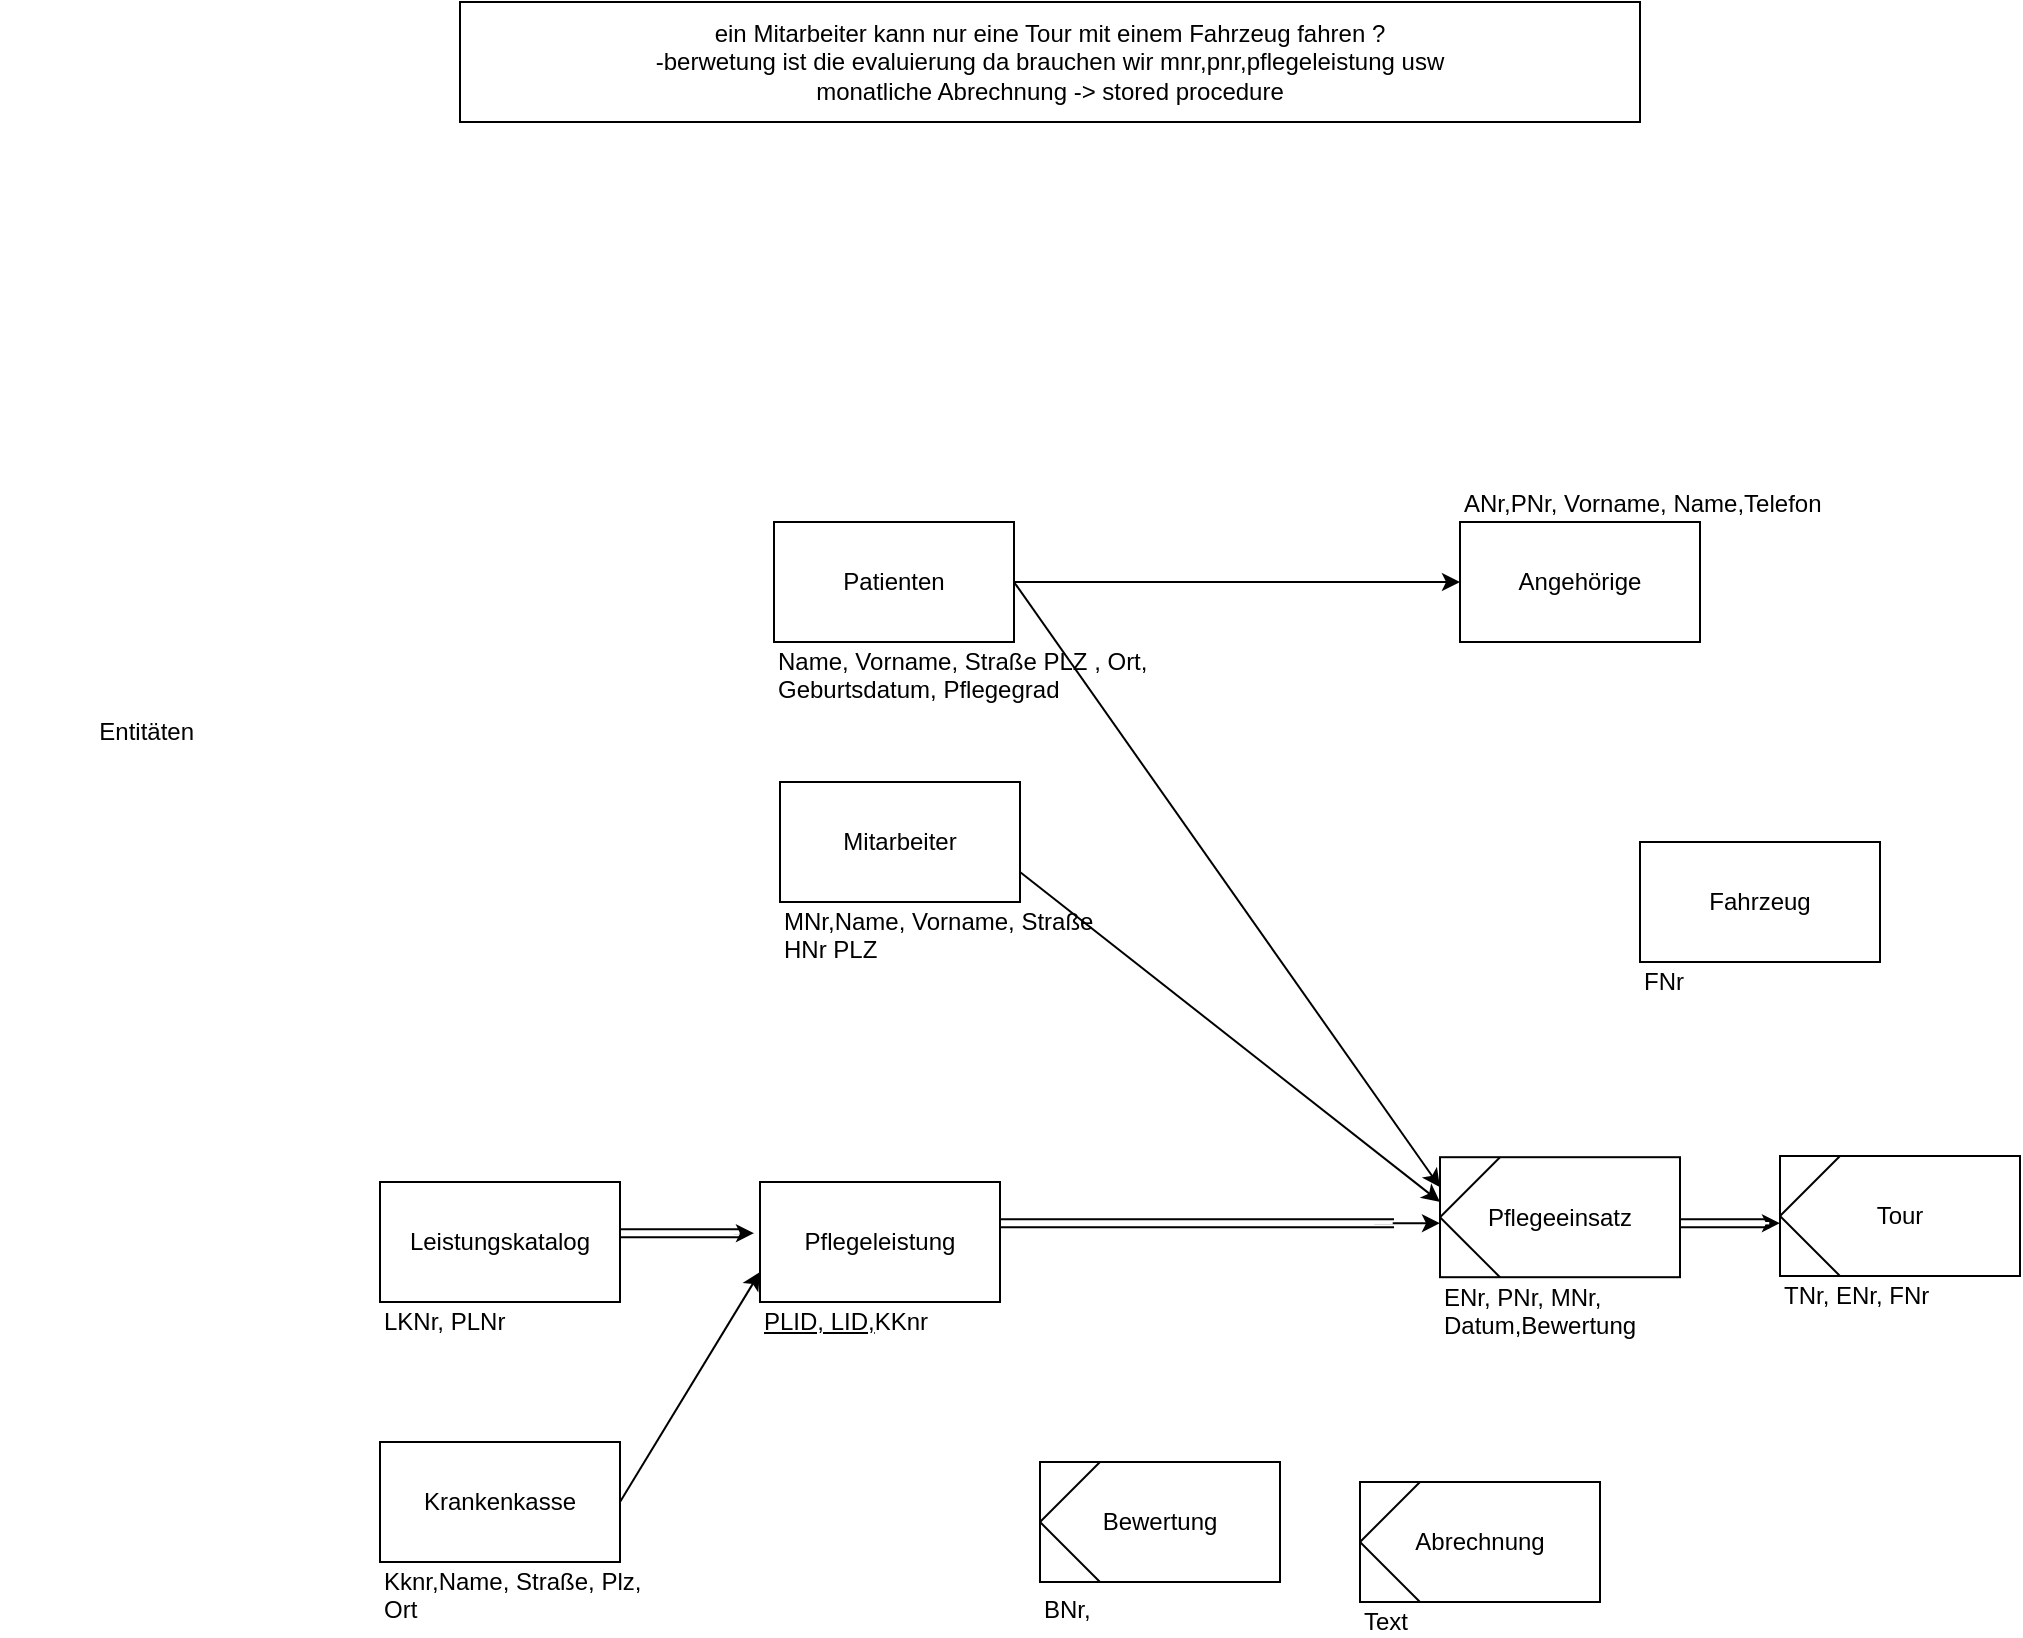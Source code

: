 <mxfile version="26.0.11">
  <diagram name="Seite-1" id="dNr5ux-90QmT47WJlTOg">
    <mxGraphModel dx="2069" dy="1880" grid="1" gridSize="10" guides="1" tooltips="1" connect="1" arrows="1" fold="1" page="1" pageScale="1" pageWidth="827" pageHeight="1169" math="0" shadow="0">
      <root>
        <mxCell id="0" />
        <mxCell id="1" parent="0" />
        <mxCell id="3ig8yqOLe8qmvtq2mHJ_-1" value="" style="group" vertex="1" connectable="0" parent="1">
          <mxGeometry x="190" y="360" width="180" height="76" as="geometry" />
        </mxCell>
        <mxCell id="3ig8yqOLe8qmvtq2mHJ_-2" value="Mitarbeiter" style="rounded=0;whiteSpace=wrap;html=1;container=0;" vertex="1" parent="3ig8yqOLe8qmvtq2mHJ_-1">
          <mxGeometry width="120" height="60" as="geometry" />
        </mxCell>
        <mxCell id="3ig8yqOLe8qmvtq2mHJ_-3" value="MNr,Name, Vorname, Straße HNr PLZ&amp;nbsp;" style="text;html=1;strokeColor=none;fillColor=none;align=left;verticalAlign=top;whiteSpace=wrap;rounded=0;fontFamily=Helvetica;horizontal=1;container=0;" vertex="1" parent="3ig8yqOLe8qmvtq2mHJ_-1">
          <mxGeometry y="56" width="180" height="20" as="geometry" />
        </mxCell>
        <mxCell id="3ig8yqOLe8qmvtq2mHJ_-4" value="" style="group" vertex="1" connectable="0" parent="1">
          <mxGeometry x="187" y="230" width="227" height="76" as="geometry" />
        </mxCell>
        <mxCell id="3ig8yqOLe8qmvtq2mHJ_-5" value="Patienten" style="rounded=0;whiteSpace=wrap;html=1;container=0;" vertex="1" parent="3ig8yqOLe8qmvtq2mHJ_-4">
          <mxGeometry width="120" height="60" as="geometry" />
        </mxCell>
        <mxCell id="3ig8yqOLe8qmvtq2mHJ_-6" value="Name, Vorname, Straße PLZ , Ort, Geburtsdatum, Pflegegrad" style="text;html=1;strokeColor=none;fillColor=none;align=left;verticalAlign=top;whiteSpace=wrap;rounded=0;fontFamily=Helvetica;horizontal=1;container=0;" vertex="1" parent="3ig8yqOLe8qmvtq2mHJ_-4">
          <mxGeometry y="56" width="210" height="20" as="geometry" />
        </mxCell>
        <mxCell id="3ig8yqOLe8qmvtq2mHJ_-7" value="" style="group" vertex="1" connectable="0" parent="1">
          <mxGeometry x="-10" y="560" width="120" height="76" as="geometry" />
        </mxCell>
        <mxCell id="3ig8yqOLe8qmvtq2mHJ_-8" value="Leistungskatalog" style="rounded=0;whiteSpace=wrap;html=1;container=0;" vertex="1" parent="3ig8yqOLe8qmvtq2mHJ_-7">
          <mxGeometry width="120" height="60" as="geometry" />
        </mxCell>
        <mxCell id="3ig8yqOLe8qmvtq2mHJ_-9" value="LKNr, PLNr" style="text;html=1;strokeColor=none;fillColor=none;align=left;verticalAlign=top;whiteSpace=wrap;rounded=0;fontFamily=Helvetica;horizontal=1;container=0;" vertex="1" parent="3ig8yqOLe8qmvtq2mHJ_-7">
          <mxGeometry y="56" width="110" height="20" as="geometry" />
        </mxCell>
        <mxCell id="3ig8yqOLe8qmvtq2mHJ_-10" value="" style="group" vertex="1" connectable="0" parent="1">
          <mxGeometry x="520" y="547.6" width="130" height="76" as="geometry" />
        </mxCell>
        <mxCell id="3ig8yqOLe8qmvtq2mHJ_-11" value="Pflegeeinsatz" style="rounded=0;whiteSpace=wrap;html=1;" vertex="1" parent="3ig8yqOLe8qmvtq2mHJ_-10">
          <mxGeometry width="120" height="60" as="geometry" />
        </mxCell>
        <mxCell id="3ig8yqOLe8qmvtq2mHJ_-12" value="" style="endArrow=none;html=1;rounded=0;exitX=0;exitY=0.5;exitDx=0;exitDy=0;entryX=0.25;entryY=0;entryDx=0;entryDy=0;" edge="1" parent="3ig8yqOLe8qmvtq2mHJ_-10" source="3ig8yqOLe8qmvtq2mHJ_-11" target="3ig8yqOLe8qmvtq2mHJ_-11">
          <mxGeometry width="50" height="50" relative="1" as="geometry">
            <mxPoint x="209" y="220" as="sourcePoint" />
            <mxPoint x="259" y="170" as="targetPoint" />
          </mxGeometry>
        </mxCell>
        <mxCell id="3ig8yqOLe8qmvtq2mHJ_-13" value="" style="endArrow=none;html=1;rounded=0;entryX=0.25;entryY=1;entryDx=0;entryDy=0;exitX=0;exitY=0.5;exitDx=0;exitDy=0;" edge="1" parent="3ig8yqOLe8qmvtq2mHJ_-10" source="3ig8yqOLe8qmvtq2mHJ_-11" target="3ig8yqOLe8qmvtq2mHJ_-11">
          <mxGeometry width="50" height="50" relative="1" as="geometry">
            <mxPoint x="210" y="300" as="sourcePoint" />
            <mxPoint x="220" y="240" as="targetPoint" />
          </mxGeometry>
        </mxCell>
        <mxCell id="3ig8yqOLe8qmvtq2mHJ_-14" value="ENr, PNr, MNr, Datum,Bewertung" style="text;html=1;strokeColor=none;fillColor=none;align=left;verticalAlign=top;whiteSpace=wrap;rounded=0;fontFamily=Helvetica;horizontal=1;" vertex="1" parent="3ig8yqOLe8qmvtq2mHJ_-10">
          <mxGeometry y="56" width="130" height="20" as="geometry" />
        </mxCell>
        <mxCell id="3ig8yqOLe8qmvtq2mHJ_-15" value="" style="group" vertex="1" connectable="0" parent="1">
          <mxGeometry x="-30" y="620" width="170" height="146" as="geometry" />
        </mxCell>
        <mxCell id="3ig8yqOLe8qmvtq2mHJ_-16" value="" style="group" vertex="1" connectable="0" parent="3ig8yqOLe8qmvtq2mHJ_-15">
          <mxGeometry x="20" y="70" width="150" height="76" as="geometry" />
        </mxCell>
        <mxCell id="3ig8yqOLe8qmvtq2mHJ_-17" value="Krankenkasse" style="rounded=0;whiteSpace=wrap;html=1;container=0;" vertex="1" parent="3ig8yqOLe8qmvtq2mHJ_-16">
          <mxGeometry width="120" height="60" as="geometry" />
        </mxCell>
        <mxCell id="3ig8yqOLe8qmvtq2mHJ_-18" value="Kknr,Name, Straße, Plz, Ort" style="text;html=1;strokeColor=none;fillColor=none;align=left;verticalAlign=top;whiteSpace=wrap;rounded=0;fontFamily=Helvetica;horizontal=1;container=0;" vertex="1" parent="3ig8yqOLe8qmvtq2mHJ_-16">
          <mxGeometry y="56" width="150" height="20" as="geometry" />
        </mxCell>
        <mxCell id="3ig8yqOLe8qmvtq2mHJ_-19" value="" style="endArrow=classic;html=1;rounded=0;endFill=1;exitX=1;exitY=0.75;exitDx=0;exitDy=0;entryX=0;entryY=0.373;entryDx=0;entryDy=0;entryPerimeter=0;" edge="1" parent="1" source="3ig8yqOLe8qmvtq2mHJ_-2" target="3ig8yqOLe8qmvtq2mHJ_-11">
          <mxGeometry width="50" height="50" relative="1" as="geometry">
            <mxPoint x="380" y="540" as="sourcePoint" />
            <mxPoint x="560" y="470" as="targetPoint" />
          </mxGeometry>
        </mxCell>
        <mxCell id="3ig8yqOLe8qmvtq2mHJ_-20" value="" style="group" vertex="1" connectable="0" parent="1">
          <mxGeometry x="180" y="560" width="140" height="76" as="geometry" />
        </mxCell>
        <mxCell id="3ig8yqOLe8qmvtq2mHJ_-21" value="Pflegeleistung" style="rounded=0;whiteSpace=wrap;html=1;container=0;" vertex="1" parent="3ig8yqOLe8qmvtq2mHJ_-20">
          <mxGeometry width="120" height="60" as="geometry" />
        </mxCell>
        <mxCell id="3ig8yqOLe8qmvtq2mHJ_-22" value="&lt;u&gt;PLID, LID,&lt;/u&gt;KKnr" style="text;html=1;strokeColor=none;fillColor=none;align=left;verticalAlign=top;whiteSpace=wrap;rounded=0;fontFamily=Helvetica;horizontal=1;container=0;" vertex="1" parent="3ig8yqOLe8qmvtq2mHJ_-20">
          <mxGeometry y="56" width="140" height="20" as="geometry" />
        </mxCell>
        <mxCell id="3ig8yqOLe8qmvtq2mHJ_-23" value="" style="group" vertex="1" connectable="0" parent="1">
          <mxGeometry x="300" y="580" width="220" height="1.2" as="geometry" />
        </mxCell>
        <mxCell id="3ig8yqOLe8qmvtq2mHJ_-24" value="" style="endArrow=classic;html=1;rounded=0;endFill=1;" edge="1" parent="3ig8yqOLe8qmvtq2mHJ_-23">
          <mxGeometry width="50" height="50" relative="1" as="geometry">
            <mxPoint x="187.164" y="0.6" as="sourcePoint" />
            <mxPoint x="220.0" y="0.6" as="targetPoint" />
          </mxGeometry>
        </mxCell>
        <mxCell id="3ig8yqOLe8qmvtq2mHJ_-25" value="" style="endArrow=none;html=1;rounded=0;shape=link;" edge="1" parent="3ig8yqOLe8qmvtq2mHJ_-23">
          <mxGeometry width="50" height="50" relative="1" as="geometry">
            <mxPoint y="0.6" as="sourcePoint" />
            <mxPoint x="197.015" y="0.6" as="targetPoint" />
          </mxGeometry>
        </mxCell>
        <mxCell id="3ig8yqOLe8qmvtq2mHJ_-26" value="" style="rounded=0;whiteSpace=wrap;html=1;strokeColor=none;" vertex="1" parent="3ig8yqOLe8qmvtq2mHJ_-23">
          <mxGeometry x="180.597" width="15.761" height="1.2" as="geometry" />
        </mxCell>
        <mxCell id="3ig8yqOLe8qmvtq2mHJ_-27" value="" style="group" vertex="1" connectable="0" parent="1">
          <mxGeometry x="110" y="585" width="67" height="1.2" as="geometry" />
        </mxCell>
        <mxCell id="3ig8yqOLe8qmvtq2mHJ_-28" value="" style="endArrow=classic;html=1;rounded=0;endFill=1;" edge="1" parent="3ig8yqOLe8qmvtq2mHJ_-27">
          <mxGeometry width="50" height="50" relative="1" as="geometry">
            <mxPoint x="57" y="0.6" as="sourcePoint" />
            <mxPoint x="67" y="0.6" as="targetPoint" />
          </mxGeometry>
        </mxCell>
        <mxCell id="3ig8yqOLe8qmvtq2mHJ_-29" value="" style="endArrow=none;html=1;rounded=0;shape=link;" edge="1" parent="3ig8yqOLe8qmvtq2mHJ_-27">
          <mxGeometry width="50" height="50" relative="1" as="geometry">
            <mxPoint y="0.6" as="sourcePoint" />
            <mxPoint x="60" y="0.6" as="targetPoint" />
          </mxGeometry>
        </mxCell>
        <mxCell id="3ig8yqOLe8qmvtq2mHJ_-30" value="" style="rounded=0;whiteSpace=wrap;html=1;strokeColor=none;" vertex="1" parent="3ig8yqOLe8qmvtq2mHJ_-27">
          <mxGeometry x="55" width="4.8" height="1.2" as="geometry" />
        </mxCell>
        <mxCell id="3ig8yqOLe8qmvtq2mHJ_-31" value="" style="endArrow=classic;html=1;rounded=0;endFill=1;exitX=1;exitY=0.5;exitDx=0;exitDy=0;entryX=0;entryY=0.75;entryDx=0;entryDy=0;" edge="1" parent="1" source="3ig8yqOLe8qmvtq2mHJ_-17" target="3ig8yqOLe8qmvtq2mHJ_-21">
          <mxGeometry width="50" height="50" relative="1" as="geometry">
            <mxPoint x="380" y="550" as="sourcePoint" />
            <mxPoint x="440" y="550" as="targetPoint" />
          </mxGeometry>
        </mxCell>
        <mxCell id="3ig8yqOLe8qmvtq2mHJ_-32" value="" style="group" vertex="1" connectable="0" parent="1">
          <mxGeometry x="690" y="547" width="120" height="76" as="geometry" />
        </mxCell>
        <mxCell id="3ig8yqOLe8qmvtq2mHJ_-33" value="Tour" style="rounded=0;whiteSpace=wrap;html=1;" vertex="1" parent="3ig8yqOLe8qmvtq2mHJ_-32">
          <mxGeometry width="120" height="60" as="geometry" />
        </mxCell>
        <mxCell id="3ig8yqOLe8qmvtq2mHJ_-34" value="" style="endArrow=none;html=1;rounded=0;exitX=0;exitY=0.5;exitDx=0;exitDy=0;entryX=0.25;entryY=0;entryDx=0;entryDy=0;" edge="1" parent="3ig8yqOLe8qmvtq2mHJ_-32" source="3ig8yqOLe8qmvtq2mHJ_-33" target="3ig8yqOLe8qmvtq2mHJ_-33">
          <mxGeometry width="50" height="50" relative="1" as="geometry">
            <mxPoint x="209" y="220" as="sourcePoint" />
            <mxPoint x="259" y="170" as="targetPoint" />
          </mxGeometry>
        </mxCell>
        <mxCell id="3ig8yqOLe8qmvtq2mHJ_-35" value="" style="endArrow=none;html=1;rounded=0;entryX=0.25;entryY=1;entryDx=0;entryDy=0;exitX=0;exitY=0.5;exitDx=0;exitDy=0;" edge="1" parent="3ig8yqOLe8qmvtq2mHJ_-32" source="3ig8yqOLe8qmvtq2mHJ_-33" target="3ig8yqOLe8qmvtq2mHJ_-33">
          <mxGeometry width="50" height="50" relative="1" as="geometry">
            <mxPoint x="210" y="300" as="sourcePoint" />
            <mxPoint x="220" y="240" as="targetPoint" />
          </mxGeometry>
        </mxCell>
        <mxCell id="3ig8yqOLe8qmvtq2mHJ_-36" value="TNr, ENr, FNr" style="text;html=1;strokeColor=none;fillColor=none;align=left;verticalAlign=top;whiteSpace=wrap;rounded=0;fontFamily=Helvetica;horizontal=1;" vertex="1" parent="3ig8yqOLe8qmvtq2mHJ_-32">
          <mxGeometry y="56" width="90" height="20" as="geometry" />
        </mxCell>
        <mxCell id="3ig8yqOLe8qmvtq2mHJ_-37" value="&lt;div&gt;ein Mitarbeiter kann nur eine Tour mit einem Fahrzeug fahren ?&lt;/div&gt;&lt;div&gt;-berwetung ist die evaluierung da brauchen wir mnr,pnr,pflegeleistung usw&lt;/div&gt;&lt;div&gt;monatliche Abrechnung -&amp;gt; stored procedure &lt;br&gt;&lt;/div&gt;" style="rounded=0;whiteSpace=wrap;html=1;" vertex="1" parent="1">
          <mxGeometry x="30" y="-30" width="590" height="60" as="geometry" />
        </mxCell>
        <mxCell id="3ig8yqOLe8qmvtq2mHJ_-38" value="" style="group" vertex="1" connectable="0" parent="1">
          <mxGeometry x="640" y="580" width="50" height="1.2" as="geometry" />
        </mxCell>
        <mxCell id="3ig8yqOLe8qmvtq2mHJ_-39" value="" style="endArrow=classic;html=1;rounded=0;endFill=1;" edge="1" parent="3ig8yqOLe8qmvtq2mHJ_-38">
          <mxGeometry width="50" height="50" relative="1" as="geometry">
            <mxPoint x="42.537" y="0.6" as="sourcePoint" />
            <mxPoint x="50" y="0.6" as="targetPoint" />
          </mxGeometry>
        </mxCell>
        <mxCell id="3ig8yqOLe8qmvtq2mHJ_-40" value="" style="endArrow=none;html=1;rounded=0;shape=link;" edge="1" parent="3ig8yqOLe8qmvtq2mHJ_-38">
          <mxGeometry width="50" height="50" relative="1" as="geometry">
            <mxPoint y="0.6" as="sourcePoint" />
            <mxPoint x="44.776" y="0.6" as="targetPoint" />
          </mxGeometry>
        </mxCell>
        <mxCell id="3ig8yqOLe8qmvtq2mHJ_-41" value="" style="rounded=0;whiteSpace=wrap;html=1;strokeColor=none;" vertex="1" parent="3ig8yqOLe8qmvtq2mHJ_-38">
          <mxGeometry x="41.045" width="3.582" height="1.2" as="geometry" />
        </mxCell>
        <mxCell id="3ig8yqOLe8qmvtq2mHJ_-42" value="" style="group" vertex="1" connectable="0" parent="1">
          <mxGeometry x="620" y="390" width="120" height="76" as="geometry" />
        </mxCell>
        <mxCell id="3ig8yqOLe8qmvtq2mHJ_-43" value="Fahrzeug" style="rounded=0;whiteSpace=wrap;html=1;container=0;" vertex="1" parent="3ig8yqOLe8qmvtq2mHJ_-42">
          <mxGeometry width="120" height="60" as="geometry" />
        </mxCell>
        <mxCell id="3ig8yqOLe8qmvtq2mHJ_-44" value="FNr" style="text;html=1;strokeColor=none;fillColor=none;align=left;verticalAlign=top;whiteSpace=wrap;rounded=0;fontFamily=Helvetica;horizontal=1;container=0;" vertex="1" parent="3ig8yqOLe8qmvtq2mHJ_-42">
          <mxGeometry y="56" width="60" height="20" as="geometry" />
        </mxCell>
        <mxCell id="3ig8yqOLe8qmvtq2mHJ_-45" value="" style="group" vertex="1" connectable="0" parent="1">
          <mxGeometry x="530" y="210" width="230" height="80" as="geometry" />
        </mxCell>
        <mxCell id="3ig8yqOLe8qmvtq2mHJ_-46" value="ANr,PNr, Vorname, Name,Telefon" style="text;html=1;strokeColor=none;fillColor=none;align=left;verticalAlign=bottom;whiteSpace=wrap;rounded=0;fontFamily=Helvetica;horizontal=1;" vertex="1" parent="3ig8yqOLe8qmvtq2mHJ_-45">
          <mxGeometry width="230" height="20" as="geometry" />
        </mxCell>
        <mxCell id="3ig8yqOLe8qmvtq2mHJ_-47" value="Angehörige" style="rounded=0;whiteSpace=wrap;html=1;" vertex="1" parent="3ig8yqOLe8qmvtq2mHJ_-45">
          <mxGeometry y="20" width="120" height="60" as="geometry" />
        </mxCell>
        <mxCell id="3ig8yqOLe8qmvtq2mHJ_-48" value="" style="endArrow=classic;html=1;rounded=0;endFill=1;entryX=0;entryY=0.5;entryDx=0;entryDy=0;exitX=1;exitY=0.5;exitDx=0;exitDy=0;" edge="1" parent="1" source="3ig8yqOLe8qmvtq2mHJ_-5" target="3ig8yqOLe8qmvtq2mHJ_-47">
          <mxGeometry width="50" height="50" relative="1" as="geometry">
            <mxPoint x="310" y="470" as="sourcePoint" />
            <mxPoint x="520" y="510" as="targetPoint" />
          </mxGeometry>
        </mxCell>
        <mxCell id="3ig8yqOLe8qmvtq2mHJ_-49" value="" style="endArrow=classic;html=1;rounded=0;endFill=1;exitX=1;exitY=0.5;exitDx=0;exitDy=0;entryX=0;entryY=0.25;entryDx=0;entryDy=0;" edge="1" parent="1" source="3ig8yqOLe8qmvtq2mHJ_-5" target="3ig8yqOLe8qmvtq2mHJ_-11">
          <mxGeometry width="50" height="50" relative="1" as="geometry">
            <mxPoint x="310" y="260" as="sourcePoint" />
            <mxPoint x="520" y="510" as="targetPoint" />
          </mxGeometry>
        </mxCell>
        <mxCell id="3ig8yqOLe8qmvtq2mHJ_-50" value="" style="group" vertex="1" connectable="0" parent="1">
          <mxGeometry x="480" y="710" width="120" height="76" as="geometry" />
        </mxCell>
        <mxCell id="3ig8yqOLe8qmvtq2mHJ_-51" value="Text" style="text;html=1;strokeColor=none;fillColor=none;align=left;verticalAlign=top;whiteSpace=wrap;rounded=0;fontFamily=Helvetica;horizontal=1;" vertex="1" parent="3ig8yqOLe8qmvtq2mHJ_-50">
          <mxGeometry y="56" width="60" height="20" as="geometry" />
        </mxCell>
        <mxCell id="3ig8yqOLe8qmvtq2mHJ_-52" value="Abrechnung" style="rounded=0;whiteSpace=wrap;html=1;" vertex="1" parent="1">
          <mxGeometry x="480" y="710" width="120" height="60" as="geometry" />
        </mxCell>
        <mxCell id="3ig8yqOLe8qmvtq2mHJ_-53" value="" style="endArrow=none;html=1;rounded=0;exitX=0;exitY=0.5;exitDx=0;exitDy=0;entryX=0.25;entryY=0;entryDx=0;entryDy=0;" edge="1" parent="1" source="3ig8yqOLe8qmvtq2mHJ_-52" target="3ig8yqOLe8qmvtq2mHJ_-52">
          <mxGeometry width="50" height="50" relative="1" as="geometry">
            <mxPoint x="639" y="690" as="sourcePoint" />
            <mxPoint x="689" y="640" as="targetPoint" />
          </mxGeometry>
        </mxCell>
        <mxCell id="3ig8yqOLe8qmvtq2mHJ_-54" value="" style="endArrow=none;html=1;rounded=0;entryX=0.25;entryY=1;entryDx=0;entryDy=0;exitX=0;exitY=0.5;exitDx=0;exitDy=0;" edge="1" parent="1" source="3ig8yqOLe8qmvtq2mHJ_-52" target="3ig8yqOLe8qmvtq2mHJ_-52">
          <mxGeometry width="50" height="50" relative="1" as="geometry">
            <mxPoint x="640" y="770" as="sourcePoint" />
            <mxPoint x="650" y="710" as="targetPoint" />
          </mxGeometry>
        </mxCell>
        <mxCell id="3ig8yqOLe8qmvtq2mHJ_-55" value="Bewertung" style="rounded=0;whiteSpace=wrap;html=1;" vertex="1" parent="1">
          <mxGeometry x="320" y="700" width="120" height="60" as="geometry" />
        </mxCell>
        <mxCell id="3ig8yqOLe8qmvtq2mHJ_-56" value="" style="endArrow=none;html=1;rounded=0;exitX=0;exitY=0.5;exitDx=0;exitDy=0;entryX=0.25;entryY=0;entryDx=0;entryDy=0;" edge="1" parent="1" source="3ig8yqOLe8qmvtq2mHJ_-55" target="3ig8yqOLe8qmvtq2mHJ_-55">
          <mxGeometry width="50" height="50" relative="1" as="geometry">
            <mxPoint x="639" y="690" as="sourcePoint" />
            <mxPoint x="689" y="640" as="targetPoint" />
          </mxGeometry>
        </mxCell>
        <mxCell id="3ig8yqOLe8qmvtq2mHJ_-57" value="" style="endArrow=none;html=1;rounded=0;entryX=0.25;entryY=1;entryDx=0;entryDy=0;exitX=0;exitY=0.5;exitDx=0;exitDy=0;" edge="1" parent="1" source="3ig8yqOLe8qmvtq2mHJ_-55" target="3ig8yqOLe8qmvtq2mHJ_-55">
          <mxGeometry width="50" height="50" relative="1" as="geometry">
            <mxPoint x="640" y="770" as="sourcePoint" />
            <mxPoint x="650" y="710" as="targetPoint" />
          </mxGeometry>
        </mxCell>
        <mxCell id="3ig8yqOLe8qmvtq2mHJ_-58" value="BNr,&amp;nbsp;" style="text;html=1;strokeColor=none;fillColor=none;align=left;verticalAlign=top;whiteSpace=wrap;rounded=0;fontFamily=Helvetica;horizontal=1;" vertex="1" parent="1">
          <mxGeometry x="320" y="760" width="60" height="20" as="geometry" />
        </mxCell>
        <mxCell id="3ig8yqOLe8qmvtq2mHJ_-59" value="Entitäten&amp;nbsp;" style="text;html=1;align=center;verticalAlign=middle;whiteSpace=wrap;rounded=0;" vertex="1" parent="1">
          <mxGeometry x="-200" y="320" width="150" height="30" as="geometry" />
        </mxCell>
      </root>
    </mxGraphModel>
  </diagram>
</mxfile>
